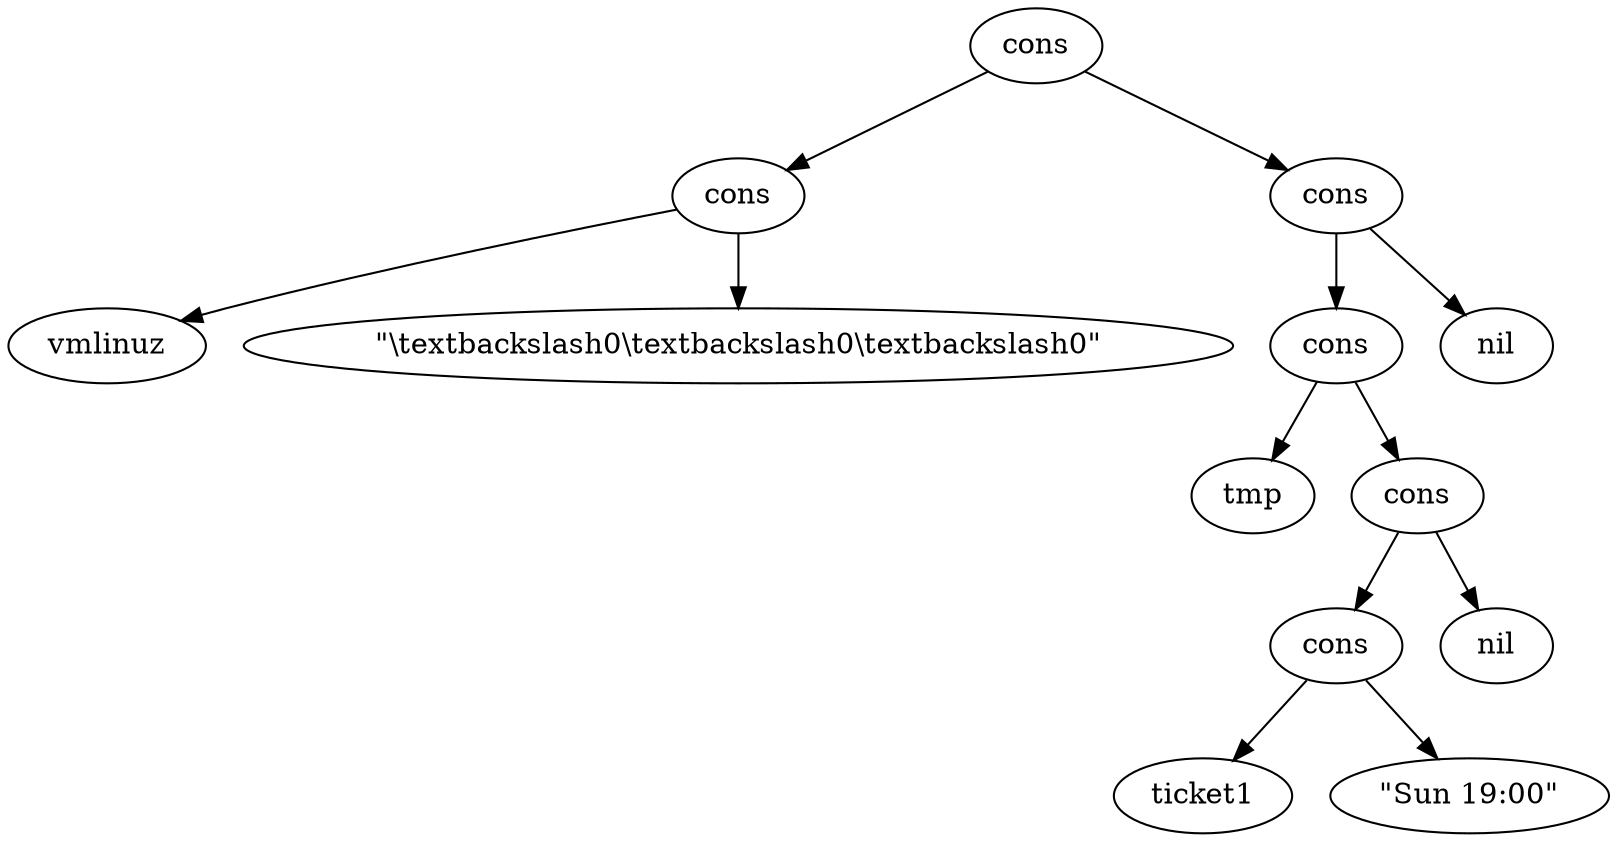 digraph G {
  1 [label="cons"];
  2 [label="cons"];
  1 -> 2;
  3 [label="vmlinuz"];
  2 -> 3;
  4 [label="\"\\textbackslash0\\textbackslash0\\textbackslash0\""];
  2 -> 4;
  5 [label="cons"];
  1 -> 5;
  6 [label="cons"];
  5 -> 6
  7 [label="tmp"];
  6 -> 7;
  8 [label="cons"];
  6 -> 8;
  9 [label="cons"];
  8 -> 9;
  10 [label="ticket1"];
  9 -> 10;
  11 [label="\"Sun 19:00\""];
  9 -> 11;
  12 [label="nil"];
  8 -> 12;
  13 [label="nil"];
  5 -> 13;
}